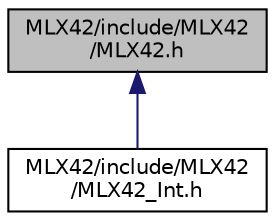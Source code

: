 digraph "MLX42/include/MLX42/MLX42.h"
{
 // LATEX_PDF_SIZE
  edge [fontname="Helvetica",fontsize="10",labelfontname="Helvetica",labelfontsize="10"];
  node [fontname="Helvetica",fontsize="10",shape=record];
  Node1 [label="MLX42/include/MLX42\l/MLX42.h",height=0.2,width=0.4,color="black", fillcolor="grey75", style="filled", fontcolor="black",tooltip=" "];
  Node1 -> Node2 [dir="back",color="midnightblue",fontsize="10",style="solid",fontname="Helvetica"];
  Node2 [label="MLX42/include/MLX42\l/MLX42_Int.h",height=0.2,width=0.4,color="black", fillcolor="white", style="filled",URL="$MLX42__Int_8h_source.html",tooltip=" "];
}
